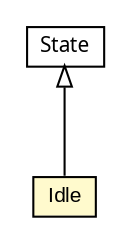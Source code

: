 #!/usr/local/bin/dot
#
# Class diagram 
# Generated by UMLGraph version 5.1 (http://www.umlgraph.org/)
#

digraph G {
	edge [fontname="arial",fontsize=10,labelfontname="arial",labelfontsize=10];
	node [fontname="arial",fontsize=10,shape=plaintext];
	nodesep=0.25;
	ranksep=0.5;
	// states.State
	c46 [label=<<table title="states.State" border="0" cellborder="1" cellspacing="0" cellpadding="2" port="p" href="./State.html">
		<tr><td><table border="0" cellspacing="0" cellpadding="1">
<tr><td align="center" balign="center"><font face="ariali"> State </font></td></tr>
		</table></td></tr>
		</table>>, fontname="arial", fontcolor="black", fontsize=10.0];
	// states.Idle
	c48 [label=<<table title="states.Idle" border="0" cellborder="1" cellspacing="0" cellpadding="2" port="p" bgcolor="lemonChiffon" href="./Idle.html">
		<tr><td><table border="0" cellspacing="0" cellpadding="1">
<tr><td align="center" balign="center"> Idle </td></tr>
		</table></td></tr>
		</table>>, fontname="arial", fontcolor="black", fontsize=10.0];
	//states.Idle extends states.State
	c46:p -> c48:p [dir=back,arrowtail=empty];
}

